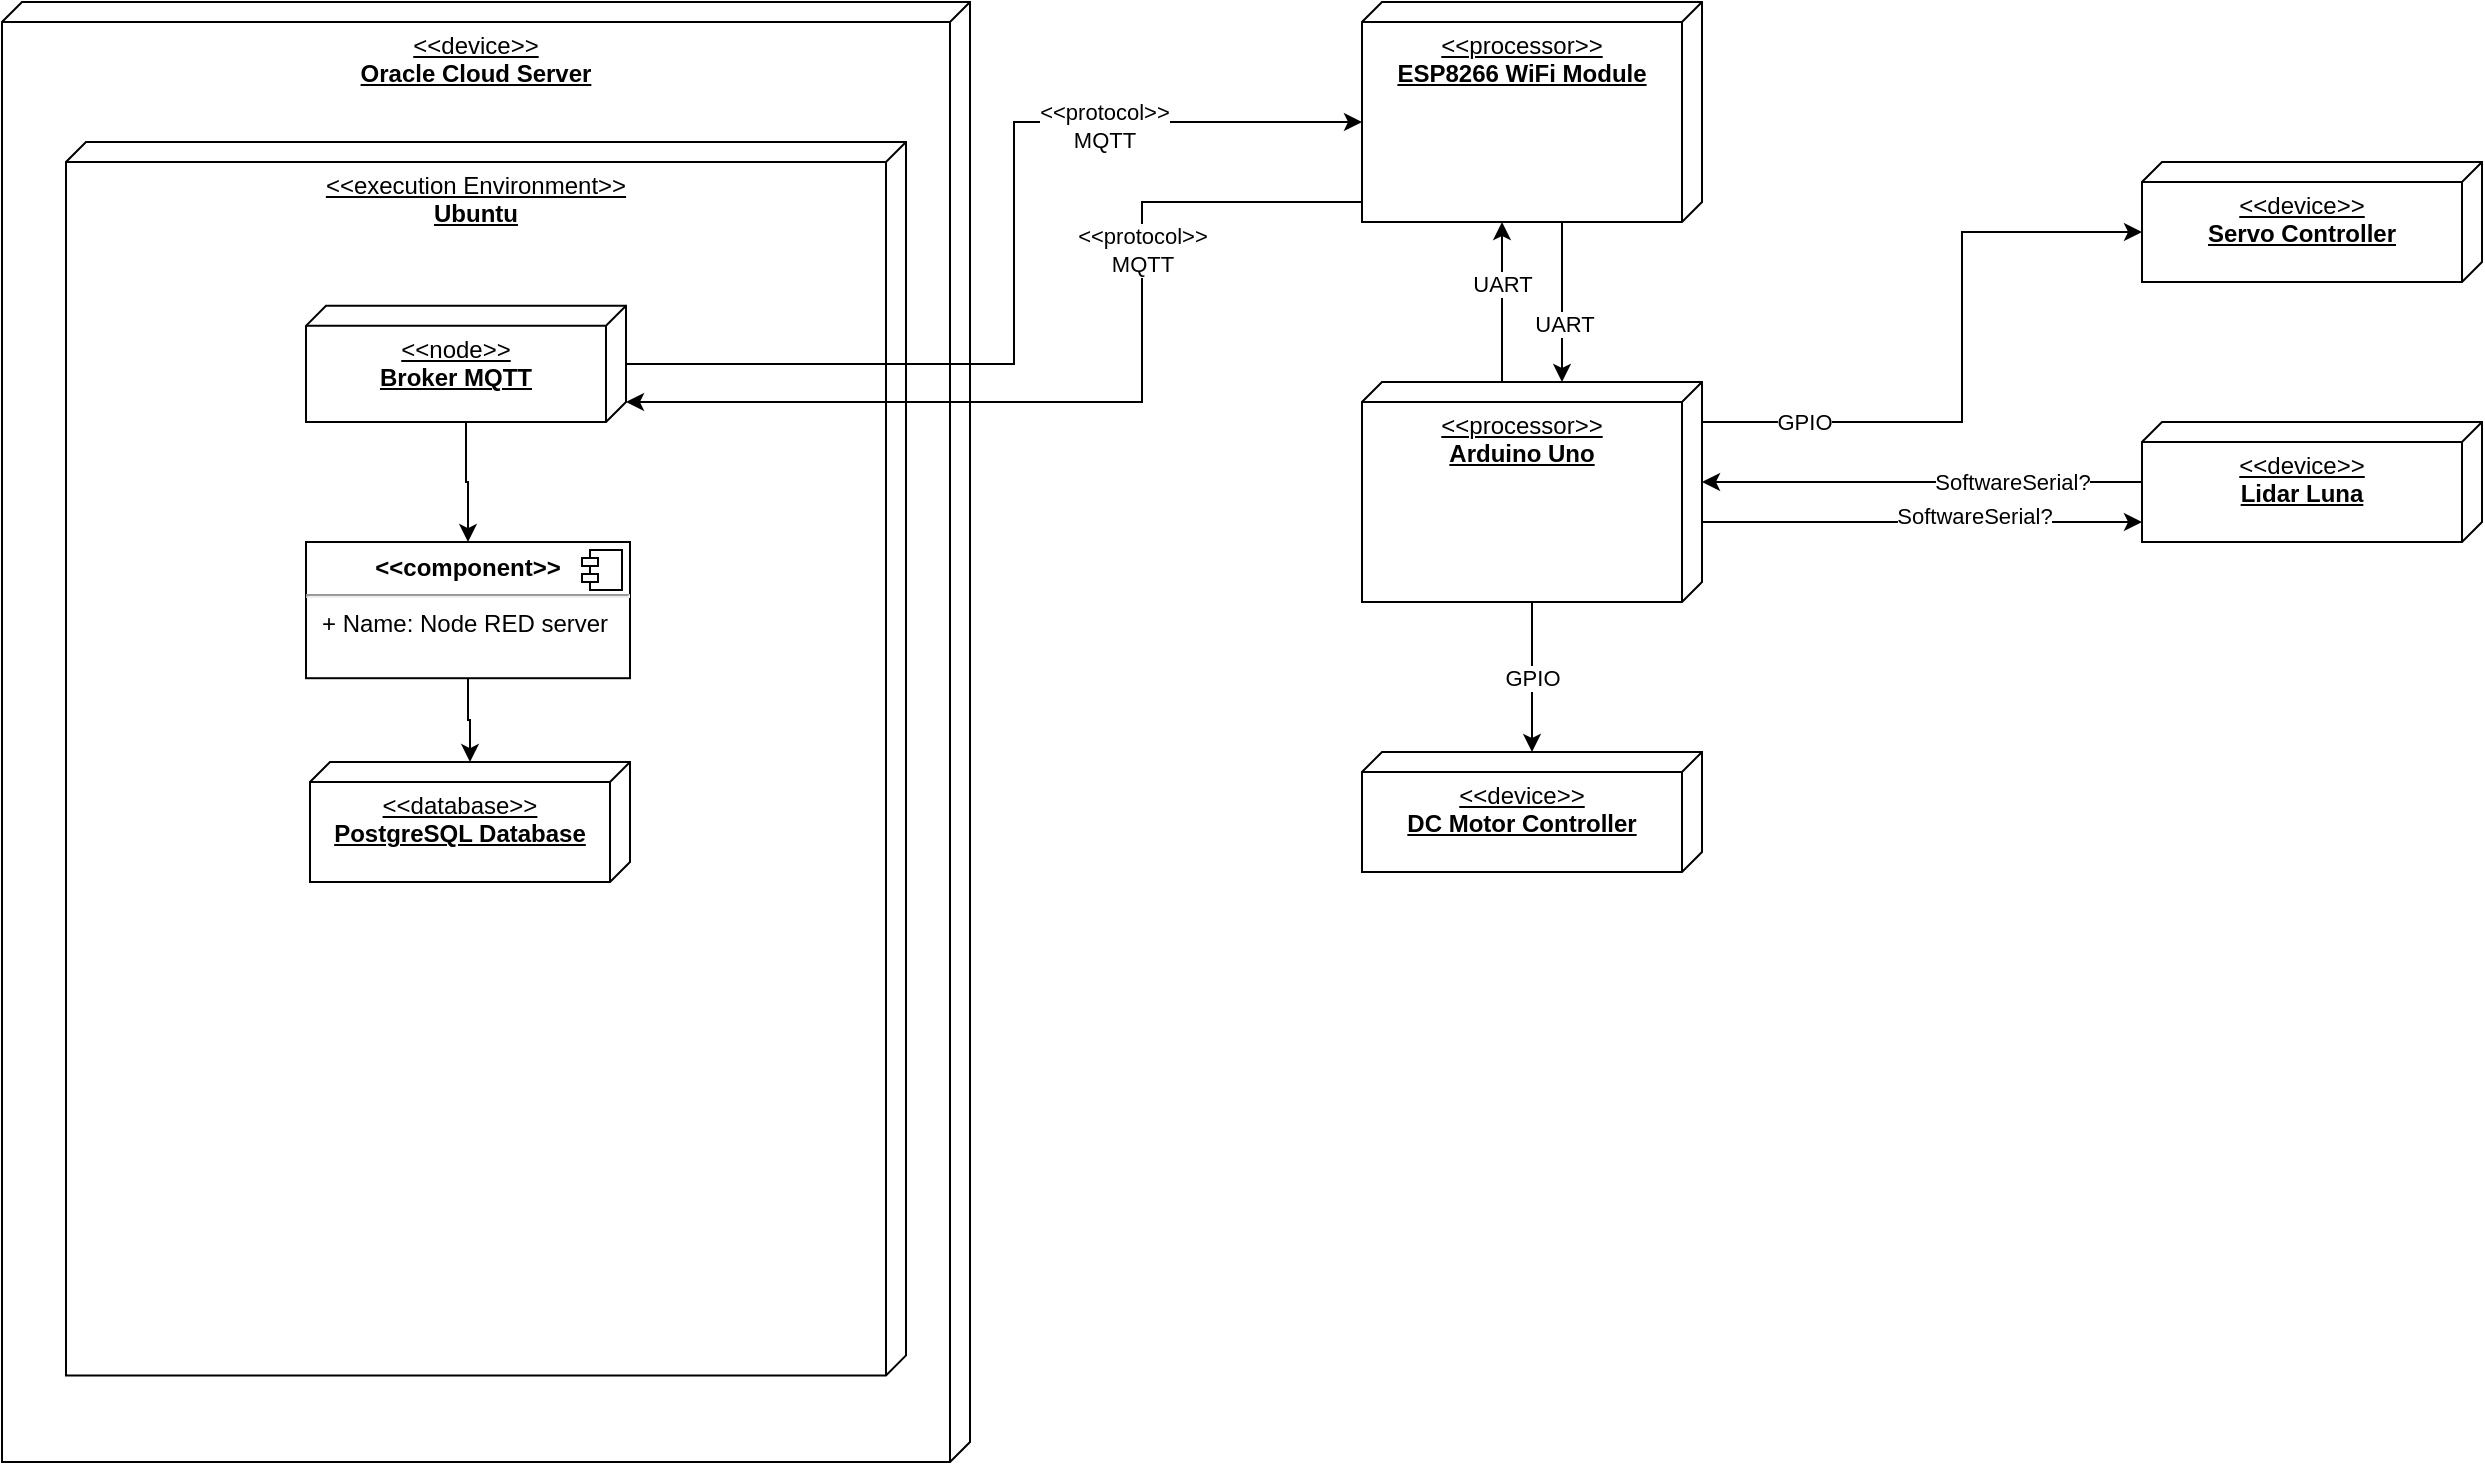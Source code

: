 <mxfile>
    <diagram id="7nQOECTQg80zizowMsFG" name="Strona-1">
        <mxGraphModel dx="1790" dy="643" grid="1" gridSize="10" guides="1" tooltips="1" connect="1" arrows="1" fold="1" page="1" pageScale="1" pageWidth="850" pageHeight="1100" background="#FFFFFF" math="0" shadow="0">
            <root>
                <mxCell id="0"/>
                <mxCell id="1" parent="0"/>
                <mxCell id="2" value="" style="edgeStyle=orthogonalEdgeStyle;rounded=0;orthogonalLoop=1;jettySize=auto;html=1;" parent="1" source="4" target="13" edge="1">
                    <mxGeometry relative="1" as="geometry">
                        <Array as="points">
                            <mxPoint x="670" y="300"/>
                            <mxPoint x="670" y="300"/>
                        </Array>
                    </mxGeometry>
                </mxCell>
                <mxCell id="3" value="UART" style="edgeLabel;html=1;align=center;verticalAlign=middle;resizable=0;points=[];" parent="2" vertex="1" connectable="0">
                    <mxGeometry x="0.209" y="1" relative="1" as="geometry">
                        <mxPoint y="2" as="offset"/>
                    </mxGeometry>
                </mxCell>
                <mxCell id="4" value="&amp;lt;&amp;lt;processor&amp;gt;&amp;gt;&lt;br&gt;&lt;b&gt;ESP8266 WiFi Module&lt;/b&gt;" style="verticalAlign=top;align=center;spacingTop=8;spacingLeft=2;spacingRight=12;shape=cube;size=10;direction=south;fontStyle=4;html=1;whiteSpace=wrap;" parent="1" vertex="1">
                    <mxGeometry x="570" y="150" width="170" height="110" as="geometry"/>
                </mxCell>
                <mxCell id="5" style="edgeStyle=orthogonalEdgeStyle;rounded=0;orthogonalLoop=1;jettySize=auto;html=1;" parent="1" source="13" edge="1">
                    <mxGeometry relative="1" as="geometry">
                        <mxPoint x="640" y="260" as="targetPoint"/>
                        <Array as="points">
                            <mxPoint x="640" y="260"/>
                        </Array>
                    </mxGeometry>
                </mxCell>
                <mxCell id="6" value="UART" style="edgeLabel;html=1;align=center;verticalAlign=middle;resizable=0;points=[];" parent="5" vertex="1" connectable="0">
                    <mxGeometry x="0.291" relative="1" as="geometry">
                        <mxPoint y="2" as="offset"/>
                    </mxGeometry>
                </mxCell>
                <mxCell id="7" value="" style="edgeStyle=orthogonalEdgeStyle;rounded=0;orthogonalLoop=1;jettySize=auto;html=1;" parent="1" source="13" target="16" edge="1">
                    <mxGeometry relative="1" as="geometry">
                        <Array as="points">
                            <mxPoint x="920" y="410"/>
                            <mxPoint x="920" y="410"/>
                        </Array>
                    </mxGeometry>
                </mxCell>
                <mxCell id="8" value="SoftwareSerial?" style="edgeLabel;html=1;align=center;verticalAlign=middle;resizable=0;points=[];" parent="7" vertex="1" connectable="0">
                    <mxGeometry x="0.232" y="3" relative="1" as="geometry">
                        <mxPoint as="offset"/>
                    </mxGeometry>
                </mxCell>
                <mxCell id="9" style="edgeStyle=orthogonalEdgeStyle;rounded=0;orthogonalLoop=1;jettySize=auto;html=1;entryX=0;entryY=0;entryDx=35;entryDy=170;entryPerimeter=0;" parent="1" source="13" target="17" edge="1">
                    <mxGeometry relative="1" as="geometry">
                        <Array as="points">
                            <mxPoint x="870" y="360"/>
                            <mxPoint x="870" y="265"/>
                        </Array>
                    </mxGeometry>
                </mxCell>
                <mxCell id="10" value="GPIO" style="edgeLabel;html=1;align=center;verticalAlign=middle;resizable=0;points=[];" parent="9" vertex="1" connectable="0">
                    <mxGeometry x="0.477" relative="1" as="geometry">
                        <mxPoint x="-87" y="95" as="offset"/>
                    </mxGeometry>
                </mxCell>
                <mxCell id="11" value="" style="edgeStyle=orthogonalEdgeStyle;rounded=0;orthogonalLoop=1;jettySize=auto;html=1;" parent="1" source="13" target="18" edge="1">
                    <mxGeometry relative="1" as="geometry">
                        <Array as="points">
                            <mxPoint x="655" y="490"/>
                            <mxPoint x="655" y="490"/>
                        </Array>
                    </mxGeometry>
                </mxCell>
                <mxCell id="12" value="GPIO" style="edgeLabel;html=1;align=center;verticalAlign=middle;resizable=0;points=[];" parent="11" vertex="1" connectable="0">
                    <mxGeometry x="-0.189" y="-2" relative="1" as="geometry">
                        <mxPoint x="2" y="7" as="offset"/>
                    </mxGeometry>
                </mxCell>
                <mxCell id="13" value="&amp;lt;&amp;lt;processor&amp;gt;&amp;gt;&lt;br&gt;&lt;b&gt;Arduino Uno&lt;/b&gt;" style="verticalAlign=top;align=center;spacingTop=8;spacingLeft=2;spacingRight=12;shape=cube;size=10;direction=south;fontStyle=4;html=1;whiteSpace=wrap;" parent="1" vertex="1">
                    <mxGeometry x="570" y="340" width="170" height="110" as="geometry"/>
                </mxCell>
                <mxCell id="14" style="edgeStyle=orthogonalEdgeStyle;rounded=0;orthogonalLoop=1;jettySize=auto;html=1;entryX=0;entryY=0;entryDx=50;entryDy=0;entryPerimeter=0;" parent="1" source="16" target="13" edge="1">
                    <mxGeometry relative="1" as="geometry"/>
                </mxCell>
                <mxCell id="15" value="SoftwareSerial?" style="edgeLabel;html=1;align=center;verticalAlign=middle;resizable=0;points=[];" parent="14" vertex="1" connectable="0">
                    <mxGeometry x="-0.278" relative="1" as="geometry">
                        <mxPoint x="14" as="offset"/>
                    </mxGeometry>
                </mxCell>
                <mxCell id="16" value="&amp;lt;&amp;lt;device&amp;gt;&amp;gt;&lt;br&gt;&lt;b&gt;Lidar Luna&lt;/b&gt;" style="verticalAlign=top;align=center;spacingTop=8;spacingLeft=2;spacingRight=12;shape=cube;size=10;direction=south;fontStyle=4;html=1;whiteSpace=wrap;" parent="1" vertex="1">
                    <mxGeometry x="960" y="360" width="170" height="60" as="geometry"/>
                </mxCell>
                <mxCell id="17" value="&amp;lt;&amp;lt;device&amp;gt;&amp;gt;&lt;br&gt;&lt;b&gt;Servo Controller&lt;/b&gt;" style="verticalAlign=top;align=center;spacingTop=8;spacingLeft=2;spacingRight=12;shape=cube;size=10;direction=south;fontStyle=4;html=1;whiteSpace=wrap;" parent="1" vertex="1">
                    <mxGeometry x="960" y="230" width="170" height="60" as="geometry"/>
                </mxCell>
                <mxCell id="18" value="&amp;lt;&amp;lt;device&amp;gt;&amp;gt;&lt;br&gt;&lt;b&gt;DC Motor Controller&lt;/b&gt;" style="verticalAlign=top;align=center;spacingTop=8;spacingLeft=2;spacingRight=12;shape=cube;size=10;direction=south;fontStyle=4;html=1;whiteSpace=wrap;" parent="1" vertex="1">
                    <mxGeometry x="570" y="525" width="170" height="60" as="geometry"/>
                </mxCell>
                <mxCell id="19" value="&amp;lt;&amp;lt;device&amp;gt;&amp;gt;&lt;br&gt;&lt;b&gt;Oracle Cloud Server&lt;/b&gt;" style="verticalAlign=top;align=center;spacingTop=8;spacingLeft=2;spacingRight=12;shape=cube;size=10;direction=south;fontStyle=4;html=1;whiteSpace=wrap;container=1;" parent="1" vertex="1">
                    <mxGeometry x="-110" y="150" width="484" height="730" as="geometry"/>
                </mxCell>
                <mxCell id="20" value="&amp;lt;&amp;lt;execution Environment&amp;gt;&amp;gt;&lt;br&gt;&lt;b&gt;Ubuntu&lt;/b&gt;" style="verticalAlign=top;align=center;spacingTop=8;spacingLeft=2;spacingRight=12;shape=cube;size=10;direction=south;fontStyle=4;html=1;whiteSpace=wrap;container=1;" parent="19" vertex="1">
                    <mxGeometry x="32" y="70.003" width="420" height="616.724" as="geometry"/>
                </mxCell>
                <mxCell id="21" value="" style="edgeStyle=orthogonalEdgeStyle;rounded=0;orthogonalLoop=1;jettySize=auto;html=1;" parent="20" source="22" target="25" edge="1">
                    <mxGeometry relative="1" as="geometry"/>
                </mxCell>
                <mxCell id="22" value="&amp;lt;&amp;lt;node&amp;gt;&amp;gt;&lt;br&gt;&lt;b&gt;Broker MQTT&lt;/b&gt;" style="verticalAlign=top;align=center;spacingTop=8;spacingLeft=2;spacingRight=12;shape=cube;size=10;direction=south;fontStyle=4;html=1;whiteSpace=wrap;container=1;" parent="20" vertex="1">
                    <mxGeometry x="120" y="81.9" width="160" height="58.1" as="geometry">
                        <mxRectangle x="120" y="81.9" width="130" height="50" as="alternateBounds"/>
                    </mxGeometry>
                </mxCell>
                <mxCell id="23" value="&amp;lt;&amp;lt;database&amp;gt;&amp;gt;&lt;br&gt;&lt;b&gt;PostgreSQL Database&lt;/b&gt;" style="verticalAlign=top;align=center;spacingTop=8;spacingLeft=2;spacingRight=12;shape=cube;size=10;direction=south;fontStyle=4;html=1;whiteSpace=wrap;container=1;" parent="20" vertex="1">
                    <mxGeometry x="122" y="310" width="160" height="60" as="geometry">
                        <mxRectangle x="122" y="310" width="180" height="50" as="alternateBounds"/>
                    </mxGeometry>
                </mxCell>
                <mxCell id="24" value="" style="edgeStyle=orthogonalEdgeStyle;rounded=0;orthogonalLoop=1;jettySize=auto;html=1;" parent="20" source="25" target="23" edge="1">
                    <mxGeometry relative="1" as="geometry"/>
                </mxCell>
                <mxCell id="25" value="&lt;p style=&quot;margin:0px;margin-top:6px;text-align:center;&quot;&gt;&lt;b&gt;&amp;lt;&amp;lt;component&amp;gt;&amp;gt;&lt;/b&gt;&lt;/p&gt;&lt;hr&gt;&lt;p style=&quot;margin:0px;margin-left:8px;&quot;&gt;+ Name: Node RED server&lt;br&gt;&lt;/p&gt;" style="align=left;overflow=fill;html=1;dropTarget=0;whiteSpace=wrap;" parent="20" vertex="1">
                    <mxGeometry x="120" y="200" width="162" height="68.1" as="geometry"/>
                </mxCell>
                <mxCell id="26" value="" style="shape=component;jettyWidth=8;jettyHeight=4;" parent="25" vertex="1">
                    <mxGeometry x="1" width="20" height="20" relative="1" as="geometry">
                        <mxPoint x="-24" y="4" as="offset"/>
                    </mxGeometry>
                </mxCell>
                <mxCell id="27" style="edgeStyle=orthogonalEdgeStyle;rounded=0;orthogonalLoop=1;jettySize=auto;html=1;entryX=0;entryY=0;entryDx=60;entryDy=170;entryPerimeter=0;" parent="1" source="22" target="4" edge="1">
                    <mxGeometry relative="1" as="geometry">
                        <Array as="points">
                            <mxPoint x="396" y="330"/>
                            <mxPoint x="396" y="210"/>
                        </Array>
                    </mxGeometry>
                </mxCell>
                <mxCell id="28" value="&amp;lt;&amp;lt;protocol&amp;gt;&amp;gt;&lt;br&gt;MQTT" style="edgeLabel;html=1;align=center;verticalAlign=middle;resizable=0;points=[];" parent="27" vertex="1" connectable="0">
                    <mxGeometry x="0.472" y="-2" relative="1" as="geometry">
                        <mxPoint as="offset"/>
                    </mxGeometry>
                </mxCell>
                <mxCell id="29" value="&amp;lt;&amp;lt;protocol&amp;gt;&amp;gt;&lt;br&gt;MQTT" style="edgeStyle=orthogonalEdgeStyle;rounded=0;orthogonalLoop=1;jettySize=auto;html=1;" parent="1" source="4" target="22" edge="1">
                    <mxGeometry x="-0.433" relative="1" as="geometry">
                        <mxPoint x="220" y="360" as="targetPoint"/>
                        <Array as="points">
                            <mxPoint x="460" y="250"/>
                            <mxPoint x="460" y="350"/>
                        </Array>
                        <mxPoint y="1" as="offset"/>
                    </mxGeometry>
                </mxCell>
            </root>
        </mxGraphModel>
    </diagram>
</mxfile>